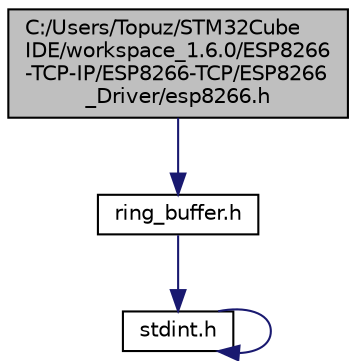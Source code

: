 digraph "C:/Users/Topuz/STM32CubeIDE/workspace_1.6.0/ESP8266-TCP-IP/ESP8266-TCP/ESP8266_Driver/esp8266.h"
{
 // LATEX_PDF_SIZE
  edge [fontname="Helvetica",fontsize="10",labelfontname="Helvetica",labelfontsize="10"];
  node [fontname="Helvetica",fontsize="10",shape=record];
  Node1 [label="C:/Users/Topuz/STM32Cube\lIDE/workspace_1.6.0/ESP8266\l-TCP-IP/ESP8266-TCP/ESP8266\l_Driver/esp8266.h",height=0.2,width=0.4,color="black", fillcolor="grey75", style="filled", fontcolor="black",tooltip="Header file of the AT commands based ESP8266 driver."];
  Node1 -> Node2 [color="midnightblue",fontsize="10",style="solid",fontname="Helvetica"];
  Node2 [label="ring_buffer.h",height=0.2,width=0.4,color="black", fillcolor="white", style="filled",URL="$ring__buffer_8h.html",tooltip="Header file of the Ring Buffer module."];
  Node2 -> Node3 [color="midnightblue",fontsize="10",style="solid",fontname="Helvetica"];
  Node3 [label="stdint.h",height=0.2,width=0.4,color="black", fillcolor="white", style="filled",URL="$stdint_8h.html",tooltip=" "];
  Node3 -> Node3 [color="midnightblue",fontsize="10",style="solid",fontname="Helvetica"];
}
